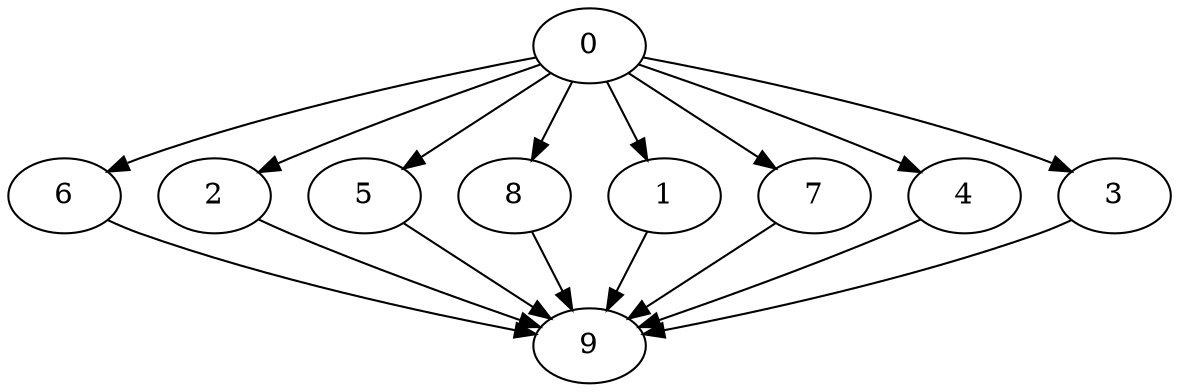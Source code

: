 digraph "Fork_Join_Nodes_10_CCR_9.97_WeightType_Random" {
	graph ["Duplicate states"=0,
		GraphType=F_J,
		"Max states in OPEN"=0,
		Modes="120000ms; topo-ordered tasks, ; Pruning: task equivalence, fixed order ready list, ; F-value: ; Optimisation: best schedule length (\
SL) optimisation on equal, ",
		NumberOfTasks=10,
		"Pruned using list schedule length"=751,
		"States removed from OPEN"=0,
		TargetSystem="Homogeneous-4",
		"Time to schedule (ms)"=146,
		"Total idle time"=21,
		"Total schedule length"=61,
		"Total sequential time"=64,
		"Total states created"=1153
	];
	0	["Finish time"=6,
		Processor=0,
		"Start time"=0,
		Weight=6];
	6	["Finish time"=16,
		Processor=0,
		"Start time"=6,
		Weight=10];
	0 -> 6	[Weight=66];
	2	["Finish time"=54,
		Processor=0,
		"Start time"=50,
		Weight=4];
	0 -> 2	[Weight=29];
	5	["Finish time"=33,
		Processor=0,
		"Start time"=31,
		Weight=2];
	0 -> 5	[Weight=37];
	8	["Finish time"=23,
		Processor=0,
		"Start time"=16,
		Weight=7];
	0 -> 8	[Weight=51];
	1	["Finish time"=50,
		Processor=0,
		"Start time"=42,
		Weight=8];
	0 -> 1	[Weight=29];
	7	["Finish time"=31,
		Processor=0,
		"Start time"=23,
		Weight=8];
	0 -> 7	[Weight=44];
	4	["Finish time"=42,
		Processor=0,
		"Start time"=33,
		Weight=9];
	0 -> 4	[Weight=29];
	3	["Finish time"=24,
		Processor=1,
		"Start time"=21,
		Weight=3];
	0 -> 3	[Weight=15];
	9	["Finish time"=61,
		Processor=0,
		"Start time"=54,
		Weight=7];
	6 -> 9	[Weight=74];
	2 -> 9	[Weight=66];
	5 -> 9	[Weight=59];
	8 -> 9	[Weight=37];
	1 -> 9	[Weight=29];
	7 -> 9	[Weight=29];
	4 -> 9	[Weight=22];
	3 -> 9	[Weight=22];
}
